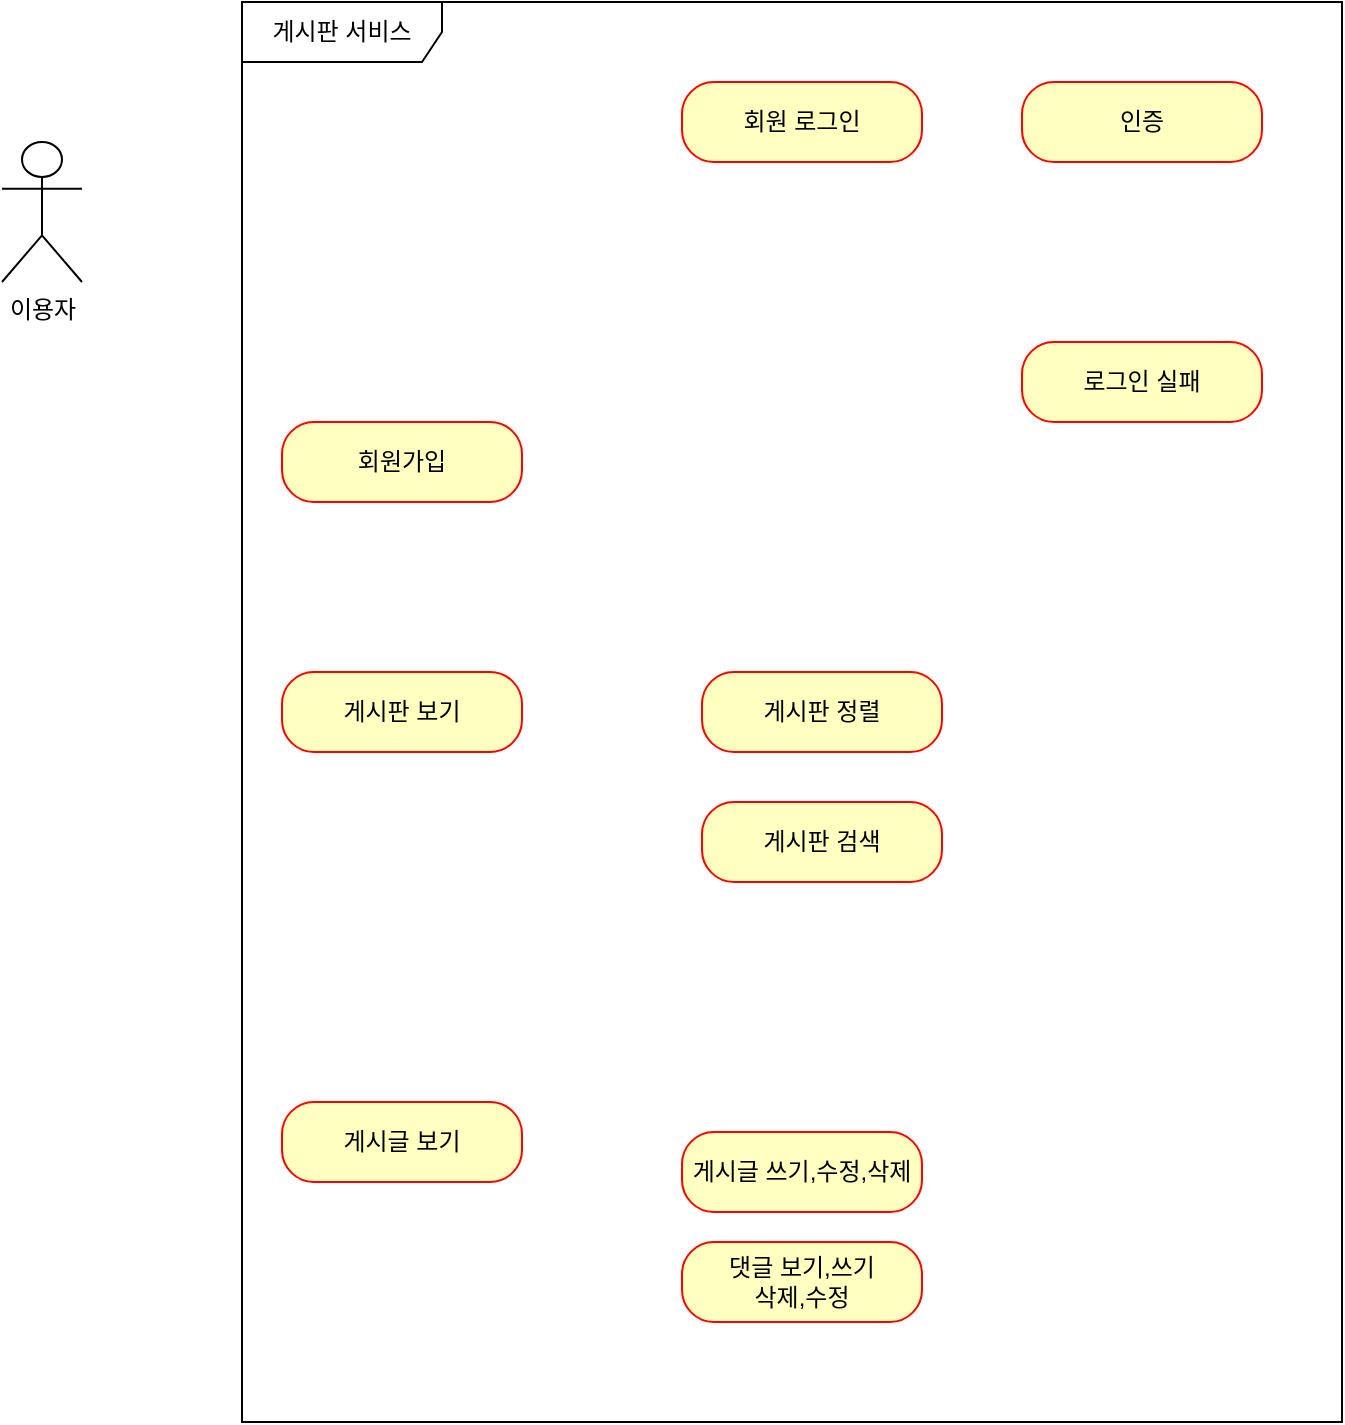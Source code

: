 <mxfile version="20.2.3" type="github">
  <diagram id="xJd9kGffHeGnBvwQgc9U" name="페이지-1">
    <mxGraphModel dx="2249" dy="762" grid="1" gridSize="10" guides="1" tooltips="1" connect="1" arrows="1" fold="1" page="1" pageScale="1" pageWidth="827" pageHeight="1169" math="0" shadow="0">
      <root>
        <mxCell id="0" />
        <mxCell id="1" parent="0" />
        <mxCell id="8StYB_W9WACNz83DRNvp-1" value="이용자" style="shape=umlActor;verticalLabelPosition=bottom;verticalAlign=top;html=1;outlineConnect=0;" vertex="1" parent="1">
          <mxGeometry x="-740" y="90" width="40" height="70" as="geometry" />
        </mxCell>
        <mxCell id="8StYB_W9WACNz83DRNvp-2" value="게시판 서비스" style="shape=umlFrame;whiteSpace=wrap;html=1;width=100;height=30;" vertex="1" parent="1">
          <mxGeometry x="-620" y="20" width="550" height="710" as="geometry" />
        </mxCell>
        <mxCell id="8StYB_W9WACNz83DRNvp-5" value="회원가입" style="rounded=1;whiteSpace=wrap;html=1;arcSize=40;fontColor=#000000;fillColor=#ffffc0;strokeColor=#ff0000;" vertex="1" parent="1">
          <mxGeometry x="-600" y="230" width="120" height="40" as="geometry" />
        </mxCell>
        <mxCell id="8StYB_W9WACNz83DRNvp-7" value="게시판 보기" style="rounded=1;whiteSpace=wrap;html=1;arcSize=40;fontColor=#000000;fillColor=#ffffc0;strokeColor=#ff0000;" vertex="1" parent="1">
          <mxGeometry x="-600" y="355" width="120" height="40" as="geometry" />
        </mxCell>
        <mxCell id="8StYB_W9WACNz83DRNvp-8" value="게시글 보기" style="rounded=1;whiteSpace=wrap;html=1;arcSize=40;fontColor=#000000;fillColor=#ffffc0;strokeColor=#ff0000;" vertex="1" parent="1">
          <mxGeometry x="-600" y="570" width="120" height="40" as="geometry" />
        </mxCell>
        <mxCell id="8StYB_W9WACNz83DRNvp-9" value="회원 로그인" style="rounded=1;whiteSpace=wrap;html=1;arcSize=40;fontColor=#000000;fillColor=#ffffc0;strokeColor=#ff0000;" vertex="1" parent="1">
          <mxGeometry x="-400" y="60" width="120" height="40" as="geometry" />
        </mxCell>
        <mxCell id="8StYB_W9WACNz83DRNvp-10" value="인증" style="rounded=1;whiteSpace=wrap;html=1;arcSize=40;fontColor=#000000;fillColor=#ffffc0;strokeColor=#ff0000;" vertex="1" parent="1">
          <mxGeometry x="-230" y="60" width="120" height="40" as="geometry" />
        </mxCell>
        <mxCell id="8StYB_W9WACNz83DRNvp-11" value="로그인 실패" style="rounded=1;whiteSpace=wrap;html=1;arcSize=40;fontColor=#000000;fillColor=#ffffc0;strokeColor=#ff0000;" vertex="1" parent="1">
          <mxGeometry x="-230" y="190" width="120" height="40" as="geometry" />
        </mxCell>
        <mxCell id="8StYB_W9WACNz83DRNvp-12" value="게시판 정렬&lt;br&gt;" style="rounded=1;whiteSpace=wrap;html=1;arcSize=40;fontColor=#000000;fillColor=#ffffc0;strokeColor=#ff0000;" vertex="1" parent="1">
          <mxGeometry x="-390" y="355" width="120" height="40" as="geometry" />
        </mxCell>
        <mxCell id="8StYB_W9WACNz83DRNvp-13" value="게시판 검색&lt;br&gt;" style="rounded=1;whiteSpace=wrap;html=1;arcSize=40;fontColor=#000000;fillColor=#ffffc0;strokeColor=#ff0000;" vertex="1" parent="1">
          <mxGeometry x="-390" y="420" width="120" height="40" as="geometry" />
        </mxCell>
        <mxCell id="8StYB_W9WACNz83DRNvp-15" value="게시글 쓰기,수정,삭제&lt;br&gt;" style="rounded=1;whiteSpace=wrap;html=1;arcSize=40;fontColor=#000000;fillColor=#ffffc0;strokeColor=#ff0000;" vertex="1" parent="1">
          <mxGeometry x="-400" y="585" width="120" height="40" as="geometry" />
        </mxCell>
        <mxCell id="8StYB_W9WACNz83DRNvp-16" value="댓글 보기,쓰기&lt;br&gt;삭제,수정" style="rounded=1;whiteSpace=wrap;html=1;arcSize=40;fontColor=#000000;fillColor=#ffffc0;strokeColor=#ff0000;" vertex="1" parent="1">
          <mxGeometry x="-400" y="640" width="120" height="40" as="geometry" />
        </mxCell>
      </root>
    </mxGraphModel>
  </diagram>
</mxfile>
